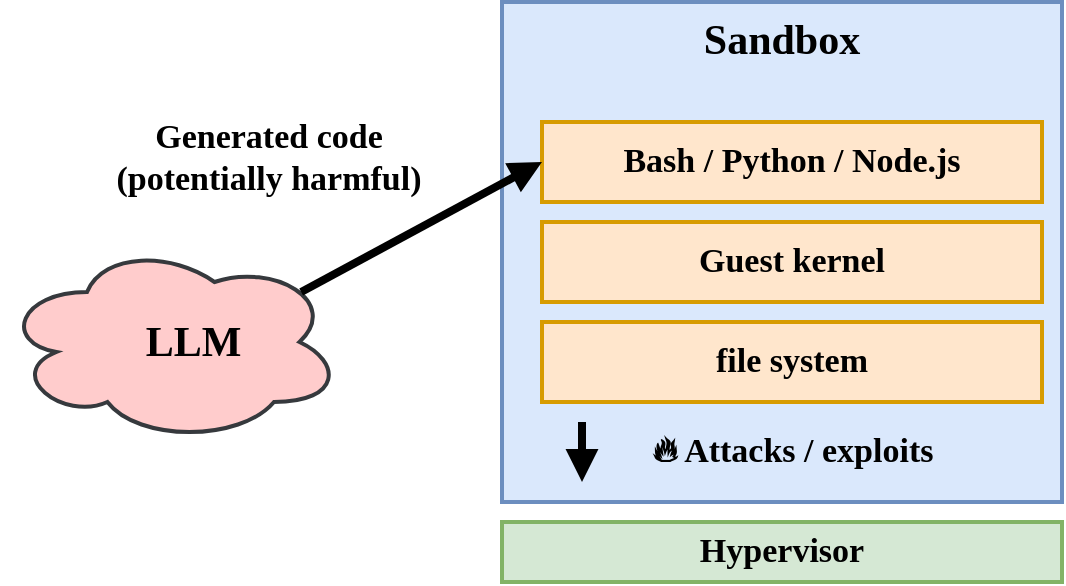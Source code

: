 <mxfile>
    <diagram id="rnHosyLAnT5S780lOPQO" name="Page-1">
        <mxGraphModel dx="828" dy="969" grid="1" gridSize="10" guides="1" tooltips="1" connect="1" arrows="1" fold="1" page="1" pageScale="1" pageWidth="850" pageHeight="1100" math="0" shadow="0">
            <root>
                <mxCell id="0"/>
                <mxCell id="1" parent="0"/>
                <mxCell id="6" value="Sandbox" style="whiteSpace=wrap;strokeWidth=2;fillColor=#dae8fc;strokeColor=#6c8ebf;fontFamily=Verdana;fontStyle=1;fontSize=21;verticalAlign=top;" vertex="1" parent="1">
                    <mxGeometry x="460" y="250" width="280" height="250" as="geometry"/>
                </mxCell>
                <mxCell id="8" value="file system" style="whiteSpace=wrap;strokeWidth=2;fillColor=#ffe6cc;strokeColor=#d79b00;fontFamily=Verdana;fontStyle=1;fontSize=17;" vertex="1" parent="1">
                    <mxGeometry x="480" y="410" width="250" height="40" as="geometry"/>
                </mxCell>
                <mxCell id="10" value="Bash / Python / Node.js" style="whiteSpace=wrap;strokeWidth=2;fillColor=#ffe6cc;strokeColor=#d79b00;fontFamily=Verdana;fontStyle=1;fontSize=17;" vertex="1" parent="1">
                    <mxGeometry x="480" y="310" width="250" height="40" as="geometry"/>
                </mxCell>
                <mxCell id="11" value="🤖 LLM" style="ellipse;shape=cloud;whiteSpace=wrap;html=1;fontSize=21;fontFamily=Verdana;fillColor=#ffcccc;strokeColor=#36393d;strokeWidth=2;fontStyle=1;" vertex="1" parent="1">
                    <mxGeometry x="210" y="370" width="170" height="100" as="geometry"/>
                </mxCell>
                <mxCell id="12" value="Guest kernel" style="whiteSpace=wrap;strokeWidth=2;fillColor=#ffe6cc;strokeColor=#d79b00;fontFamily=Verdana;fontStyle=1;fontSize=17;" vertex="1" parent="1">
                    <mxGeometry x="480" y="360" width="250" height="40" as="geometry"/>
                </mxCell>
                <mxCell id="13" value="" style="rounded=0;orthogonalLoop=1;jettySize=auto;html=1;strokeWidth=4;endArrow=block;endFill=1;exitX=0.88;exitY=0.25;exitDx=0;exitDy=0;exitPerimeter=0;" edge="1" parent="1" source="11">
                    <mxGeometry relative="1" as="geometry">
                        <mxPoint x="290" y="260" as="sourcePoint"/>
                        <mxPoint x="480" y="330" as="targetPoint"/>
                    </mxGeometry>
                </mxCell>
                <mxCell id="14" value="&lt;span style=&quot;font-family: Verdana; font-weight: 700;&quot;&gt;Generated code&lt;br&gt;(potentially harmful)&lt;br&gt;&lt;/span&gt;" style="text;html=1;align=center;verticalAlign=middle;resizable=0;points=[];autosize=1;strokeColor=none;fillColor=none;fontSize=17;" vertex="1" parent="1">
                    <mxGeometry x="228" y="298" width="230" height="60" as="geometry"/>
                </mxCell>
                <mxCell id="15" value="" style="rounded=0;orthogonalLoop=1;jettySize=auto;html=1;strokeWidth=4;endArrow=block;endFill=1;" edge="1" parent="1">
                    <mxGeometry relative="1" as="geometry">
                        <mxPoint x="500" y="460" as="sourcePoint"/>
                        <mxPoint x="500" y="490" as="targetPoint"/>
                    </mxGeometry>
                </mxCell>
                <mxCell id="16" value="&lt;span style=&quot;font-family: Verdana; font-weight: 700;&quot;&gt;🔥 Attacks / exploits&lt;br&gt;&lt;/span&gt;" style="text;html=1;align=center;verticalAlign=middle;resizable=0;points=[];autosize=1;strokeColor=none;fillColor=none;fontSize=17;" vertex="1" parent="1">
                    <mxGeometry x="495" y="460" width="220" height="30" as="geometry"/>
                </mxCell>
                <mxCell id="17" value="Hypervisor" style="whiteSpace=wrap;strokeWidth=2;fillColor=#d5e8d4;strokeColor=#82b366;fontFamily=Verdana;fontStyle=1;fontSize=17;" vertex="1" parent="1">
                    <mxGeometry x="460" y="510" width="280" height="30" as="geometry"/>
                </mxCell>
            </root>
        </mxGraphModel>
    </diagram>
</mxfile>